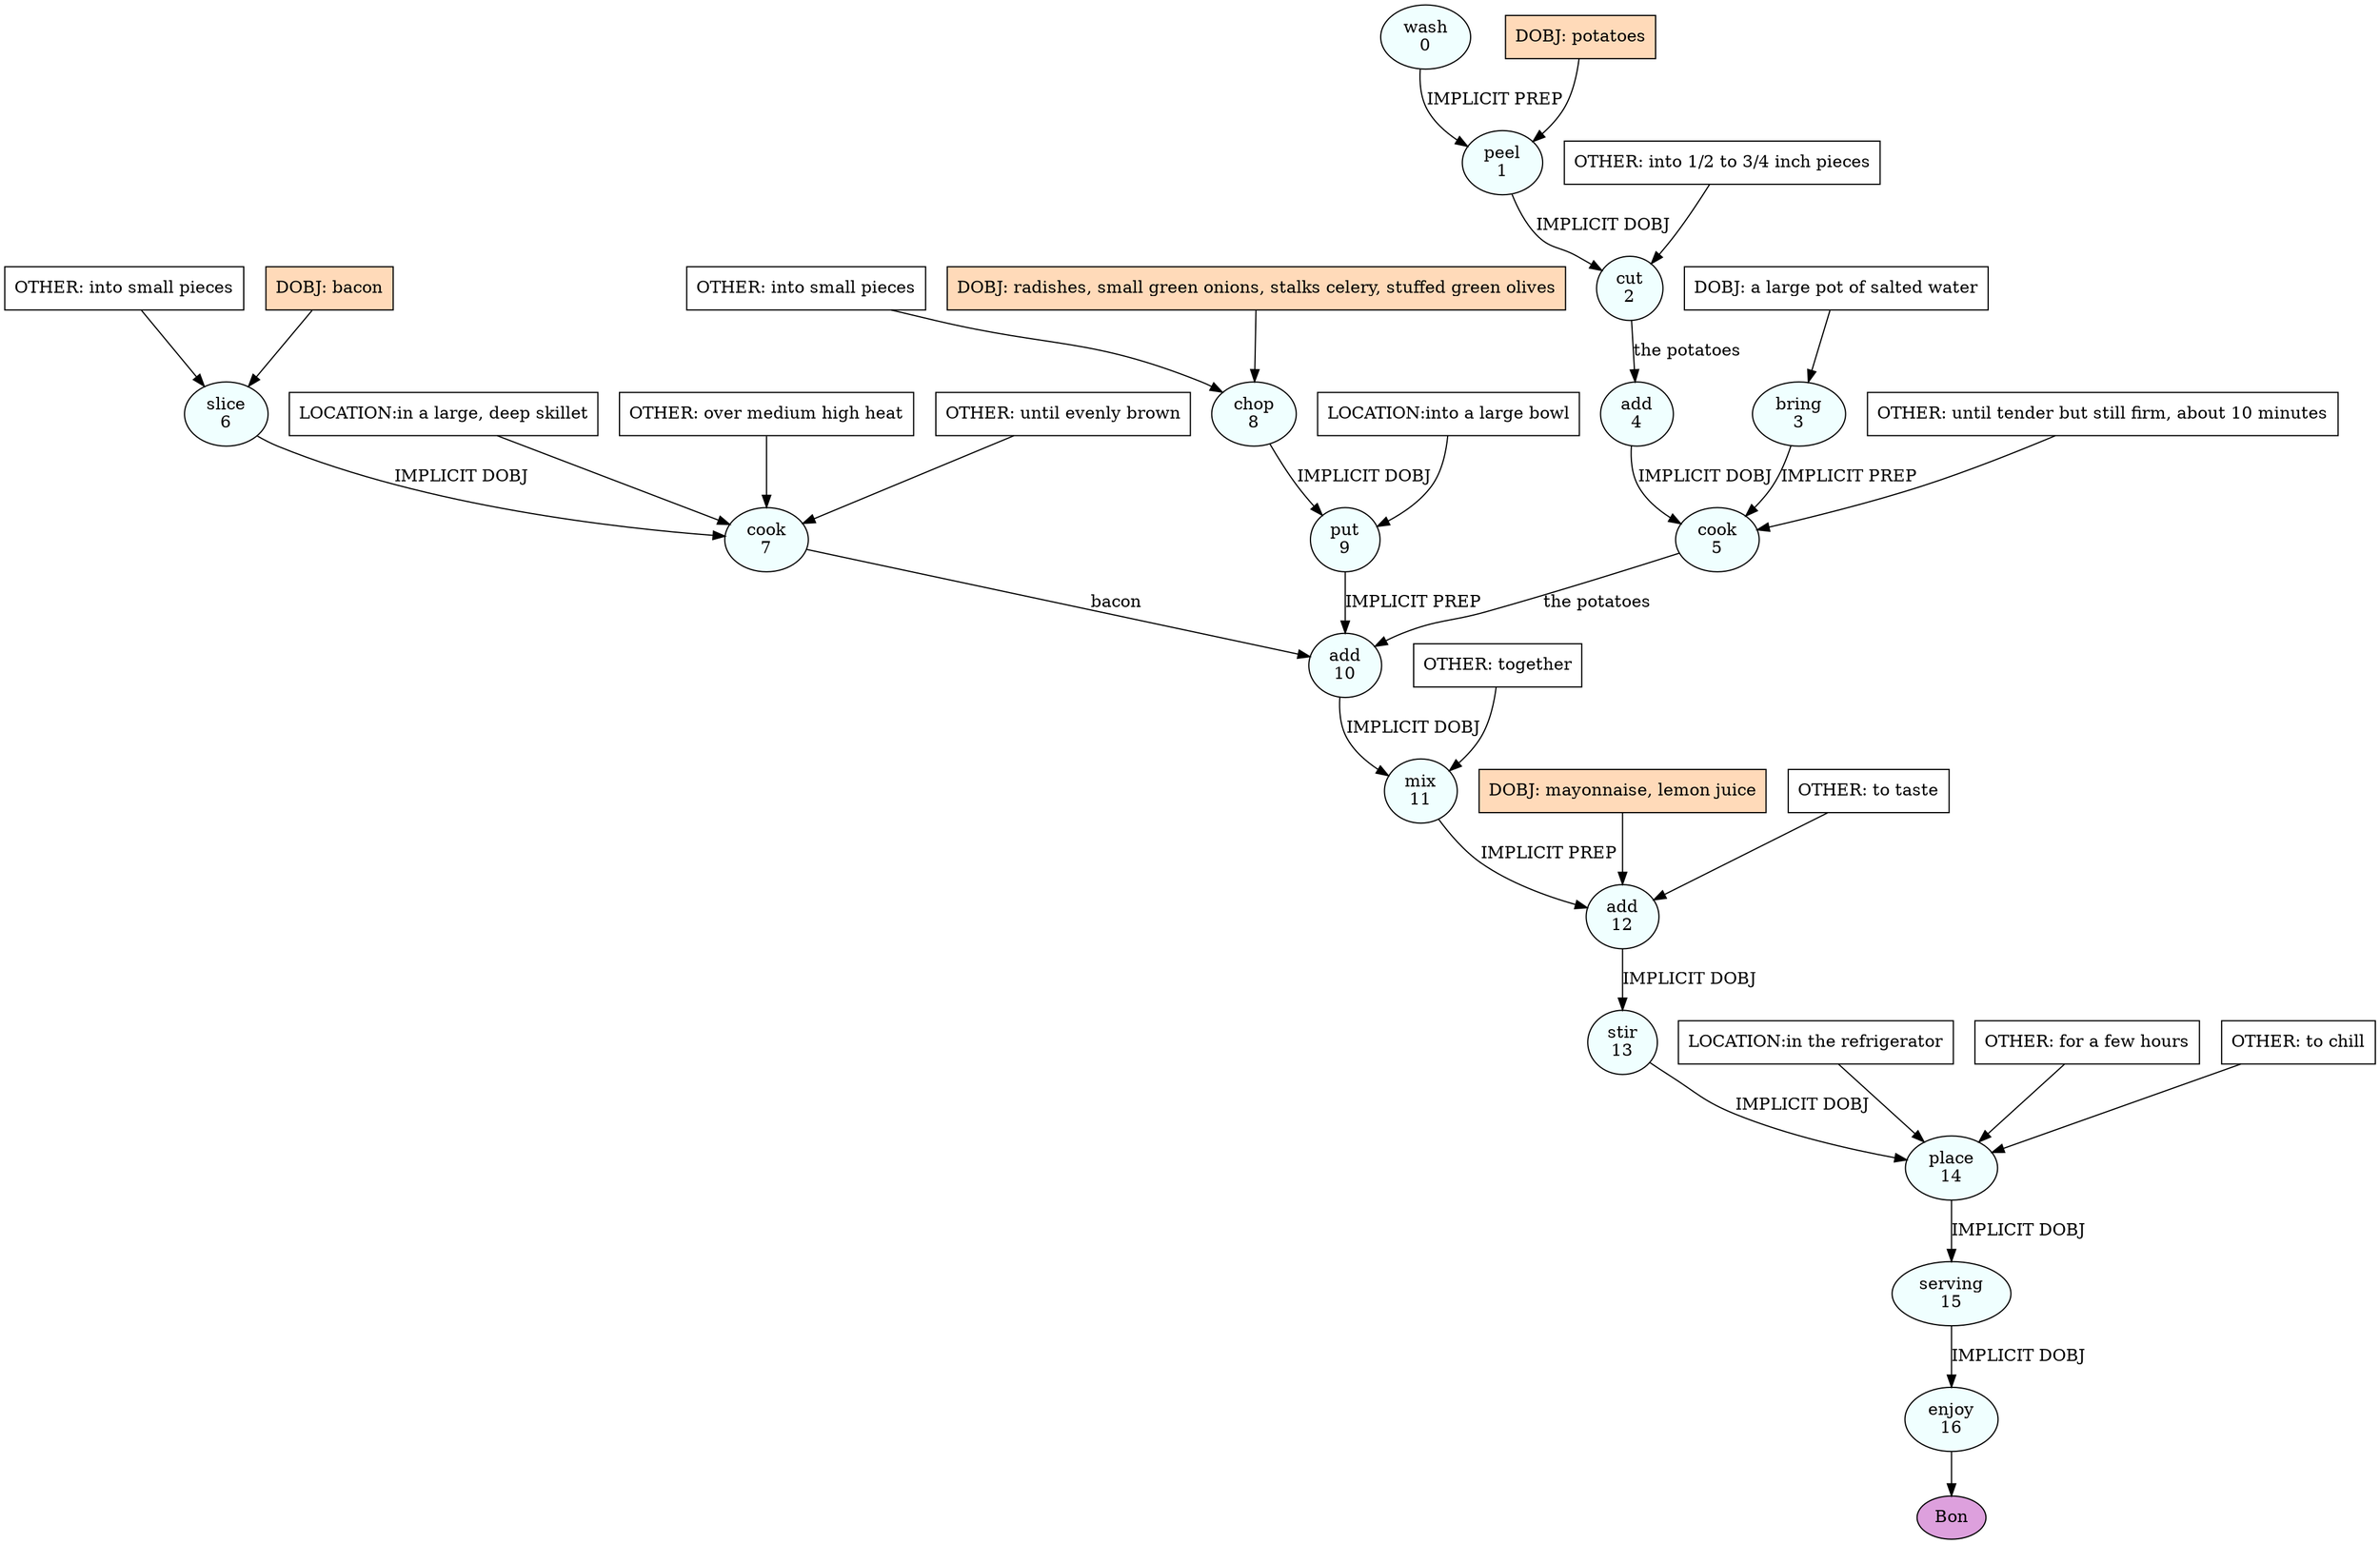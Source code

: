 digraph recipe {
E0[label="wash
0", shape=oval, style=filled, fillcolor=azure]
E1[label="peel
1", shape=oval, style=filled, fillcolor=azure]
E2[label="cut
2", shape=oval, style=filled, fillcolor=azure]
E3[label="bring
3", shape=oval, style=filled, fillcolor=azure]
E4[label="add
4", shape=oval, style=filled, fillcolor=azure]
E5[label="cook
5", shape=oval, style=filled, fillcolor=azure]
E6[label="slice
6", shape=oval, style=filled, fillcolor=azure]
E7[label="cook
7", shape=oval, style=filled, fillcolor=azure]
E8[label="chop
8", shape=oval, style=filled, fillcolor=azure]
E9[label="put
9", shape=oval, style=filled, fillcolor=azure]
E10[label="add
10", shape=oval, style=filled, fillcolor=azure]
E11[label="mix
11", shape=oval, style=filled, fillcolor=azure]
E12[label="add
12", shape=oval, style=filled, fillcolor=azure]
E13[label="stir
13", shape=oval, style=filled, fillcolor=azure]
E14[label="place
14", shape=oval, style=filled, fillcolor=azure]
E15[label="serving
15", shape=oval, style=filled, fillcolor=azure]
E16[label="enjoy
16", shape=oval, style=filled, fillcolor=azure]
D6[label="DOBJ: bacon", shape=box, style=filled, fillcolor=peachpuff]
D6 -> E6
O6_0[label="OTHER: into small pieces", shape=box, style=filled, fillcolor=white]
O6_0 -> E6
D8[label="DOBJ: radishes, small green onions, stalks celery, stuffed green olives", shape=box, style=filled, fillcolor=peachpuff]
D8 -> E8
O8_0[label="OTHER: into small pieces", shape=box, style=filled, fillcolor=white]
O8_0 -> E8
D3[label="DOBJ: a large pot of salted water", shape=box, style=filled, fillcolor=white]
D3 -> E3
D1_ing[label="DOBJ: potatoes", shape=box, style=filled, fillcolor=peachpuff]
D1_ing -> E1
E0 -> E1 [label="IMPLICIT PREP"]
E1 -> E2 [label="IMPLICIT DOBJ"]
O2_0_0[label="OTHER: into 1/2 to 3/4 inch pieces", shape=box, style=filled, fillcolor=white]
O2_0_0 -> E2
E2 -> E4 [label="the potatoes"]
E4 -> E5 [label="IMPLICIT DOBJ"]
E3 -> E5 [label="IMPLICIT PREP"]
O5_0_0[label="OTHER: until tender but still firm, about 10 minutes", shape=box, style=filled, fillcolor=white]
O5_0_0 -> E5
E6 -> E7 [label="IMPLICIT DOBJ"]
P7_0_0[label="LOCATION:in a large, deep skillet", shape=box, style=filled, fillcolor=white]
P7_0_0 -> E7
O7_0_0[label="OTHER: over medium high heat", shape=box, style=filled, fillcolor=white]
O7_0_0 -> E7
O7_1_0[label="OTHER: until evenly brown", shape=box, style=filled, fillcolor=white]
O7_1_0 -> E7
E8 -> E9 [label="IMPLICIT DOBJ"]
P9_0_0[label="LOCATION:into a large bowl", shape=box, style=filled, fillcolor=white]
P9_0_0 -> E9
E5 -> E10 [label="the potatoes"]
E7 -> E10 [label="bacon"]
E9 -> E10 [label="IMPLICIT PREP"]
E10 -> E11 [label="IMPLICIT DOBJ"]
O11_0_0[label="OTHER: together", shape=box, style=filled, fillcolor=white]
O11_0_0 -> E11
D12_ing[label="DOBJ: mayonnaise, lemon juice", shape=box, style=filled, fillcolor=peachpuff]
D12_ing -> E12
E11 -> E12 [label="IMPLICIT PREP"]
O12_0_0[label="OTHER: to taste", shape=box, style=filled, fillcolor=white]
O12_0_0 -> E12
E12 -> E13 [label="IMPLICIT DOBJ"]
E13 -> E14 [label="IMPLICIT DOBJ"]
P14_0_0[label="LOCATION:in the refrigerator", shape=box, style=filled, fillcolor=white]
P14_0_0 -> E14
O14_0_0[label="OTHER: for a few hours", shape=box, style=filled, fillcolor=white]
O14_0_0 -> E14
O14_1_0[label="OTHER: to chill", shape=box, style=filled, fillcolor=white]
O14_1_0 -> E14
E14 -> E15 [label="IMPLICIT DOBJ"]
E15 -> E16 [label="IMPLICIT DOBJ"]
EOR[label="Bon", shape=oval, style=filled, fillcolor=plum]
E16 -> EOR
}
